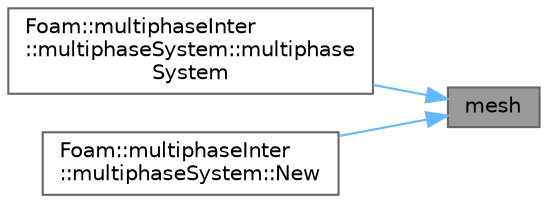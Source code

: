 digraph "mesh"
{
 // LATEX_PDF_SIZE
  bgcolor="transparent";
  edge [fontname=Helvetica,fontsize=10,labelfontname=Helvetica,labelfontsize=10];
  node [fontname=Helvetica,fontsize=10,shape=box,height=0.2,width=0.4];
  rankdir="RL";
  Node1 [id="Node000001",label="mesh",height=0.2,width=0.4,color="gray40", fillcolor="grey60", style="filled", fontcolor="black",tooltip=" "];
  Node1 -> Node2 [id="edge1_Node000001_Node000002",dir="back",color="steelblue1",style="solid",tooltip=" "];
  Node2 [id="Node000002",label="Foam::multiphaseInter\l::multiphaseSystem::multiphase\lSystem",height=0.2,width=0.4,color="grey40", fillcolor="white", style="filled",URL="$classFoam_1_1multiphaseInter_1_1multiphaseSystem.html#ac07de0541f458207aa38ed6505081571",tooltip=" "];
  Node1 -> Node3 [id="edge2_Node000001_Node000003",dir="back",color="steelblue1",style="solid",tooltip=" "];
  Node3 [id="Node000003",label="Foam::multiphaseInter\l::multiphaseSystem::New",height=0.2,width=0.4,color="grey40", fillcolor="white", style="filled",URL="$classFoam_1_1multiphaseInter_1_1multiphaseSystem.html#a2a5a8088a6014a709186873d865bc644",tooltip=" "];
}
